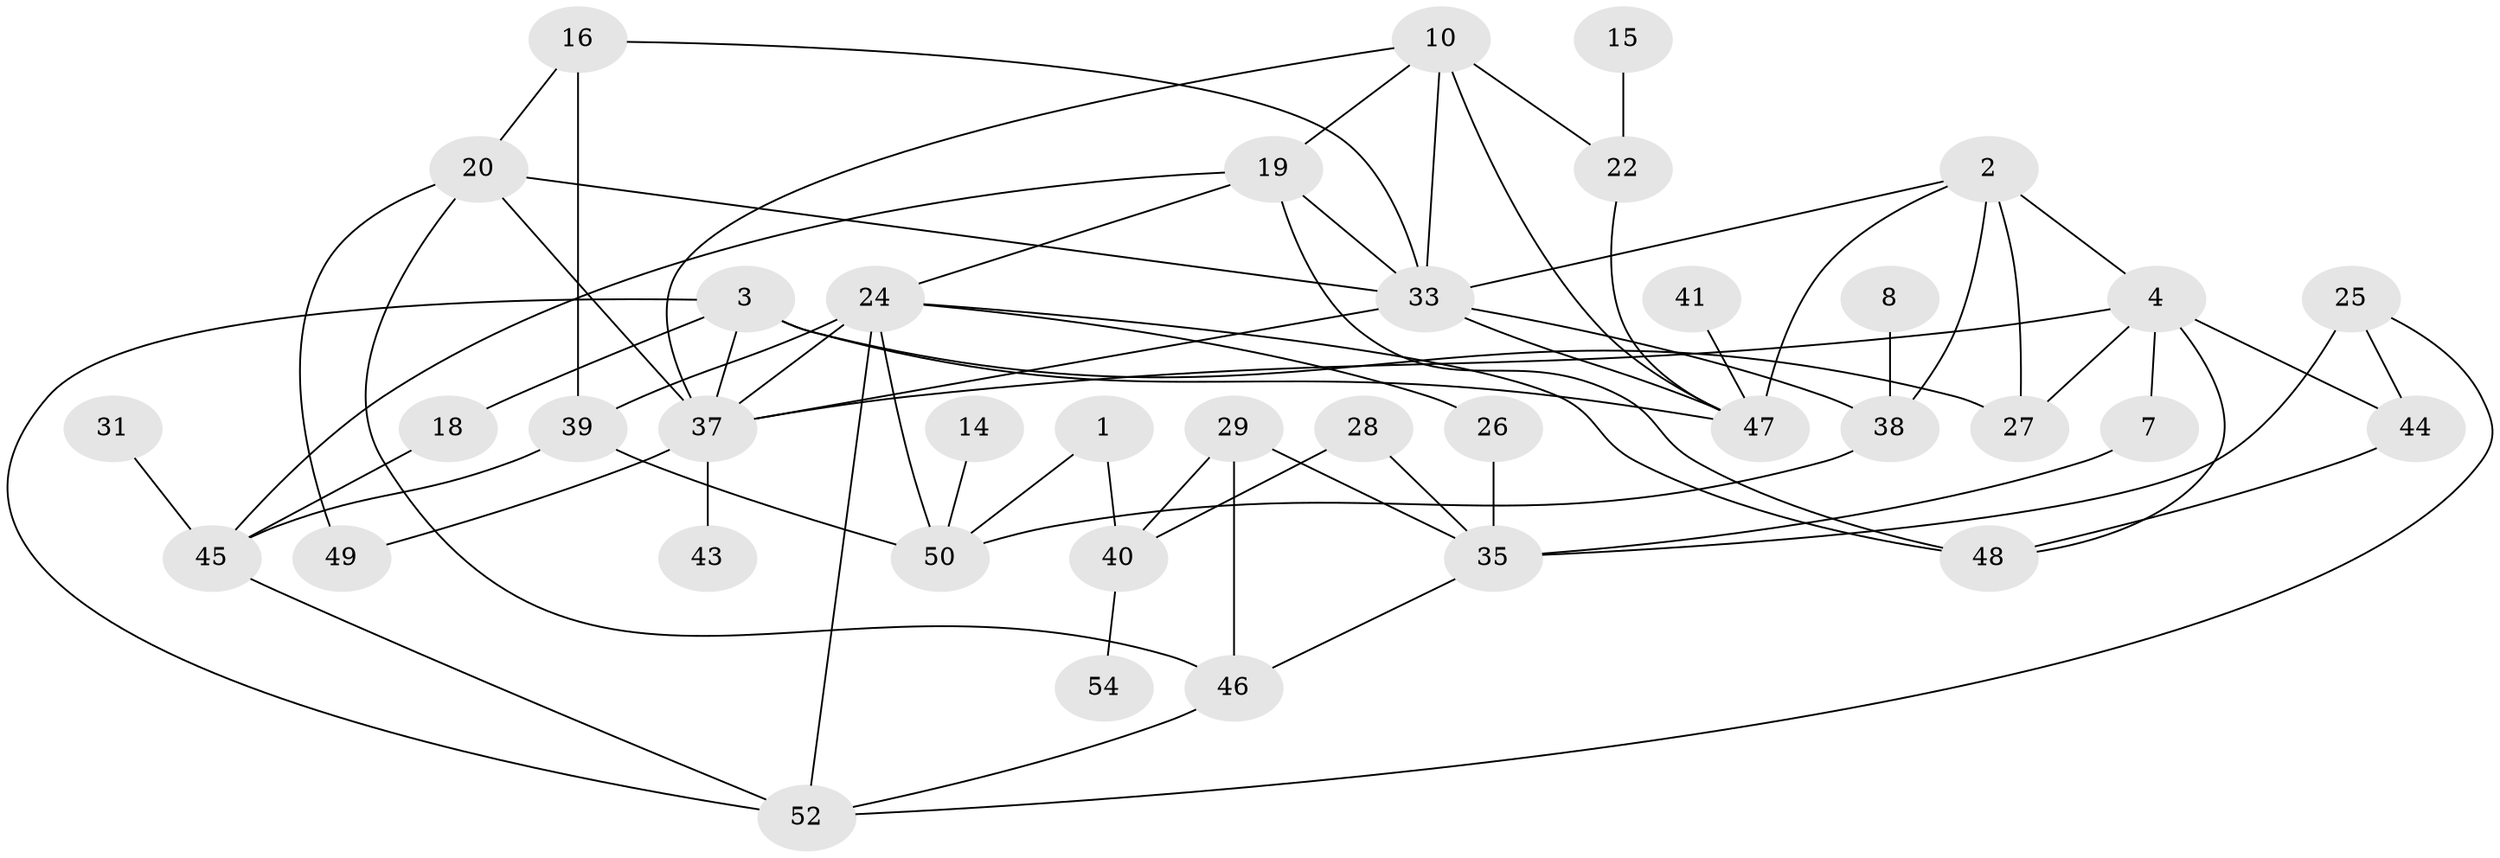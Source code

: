 // original degree distribution, {1: 0.25757575757575757, 4: 0.15151515151515152, 2: 0.22727272727272727, 3: 0.16666666666666666, 5: 0.045454545454545456, 6: 0.045454545454545456, 0: 0.10606060606060606}
// Generated by graph-tools (version 1.1) at 2025/35/03/04/25 23:35:44]
// undirected, 38 vertices, 69 edges
graph export_dot {
  node [color=gray90,style=filled];
  1;
  2;
  3;
  4;
  7;
  8;
  10;
  14;
  15;
  16;
  18;
  19;
  20;
  22;
  24;
  25;
  26;
  27;
  28;
  29;
  31;
  33;
  35;
  37;
  38;
  39;
  40;
  41;
  43;
  44;
  45;
  46;
  47;
  48;
  49;
  50;
  52;
  54;
  1 -- 40 [weight=1.0];
  1 -- 50 [weight=1.0];
  2 -- 4 [weight=1.0];
  2 -- 27 [weight=1.0];
  2 -- 33 [weight=1.0];
  2 -- 38 [weight=1.0];
  2 -- 47 [weight=1.0];
  3 -- 18 [weight=2.0];
  3 -- 27 [weight=1.0];
  3 -- 37 [weight=1.0];
  3 -- 47 [weight=1.0];
  3 -- 52 [weight=1.0];
  4 -- 7 [weight=1.0];
  4 -- 27 [weight=1.0];
  4 -- 37 [weight=1.0];
  4 -- 44 [weight=1.0];
  4 -- 48 [weight=1.0];
  7 -- 35 [weight=1.0];
  8 -- 38 [weight=1.0];
  10 -- 19 [weight=1.0];
  10 -- 22 [weight=1.0];
  10 -- 33 [weight=1.0];
  10 -- 37 [weight=1.0];
  10 -- 47 [weight=1.0];
  14 -- 50 [weight=1.0];
  15 -- 22 [weight=1.0];
  16 -- 20 [weight=1.0];
  16 -- 33 [weight=1.0];
  16 -- 39 [weight=1.0];
  18 -- 45 [weight=1.0];
  19 -- 24 [weight=1.0];
  19 -- 33 [weight=1.0];
  19 -- 45 [weight=1.0];
  19 -- 48 [weight=1.0];
  20 -- 33 [weight=1.0];
  20 -- 37 [weight=1.0];
  20 -- 46 [weight=1.0];
  20 -- 49 [weight=1.0];
  22 -- 47 [weight=1.0];
  24 -- 26 [weight=1.0];
  24 -- 37 [weight=1.0];
  24 -- 39 [weight=2.0];
  24 -- 48 [weight=1.0];
  24 -- 50 [weight=1.0];
  24 -- 52 [weight=1.0];
  25 -- 35 [weight=2.0];
  25 -- 44 [weight=1.0];
  25 -- 52 [weight=1.0];
  26 -- 35 [weight=1.0];
  28 -- 35 [weight=1.0];
  28 -- 40 [weight=1.0];
  29 -- 35 [weight=1.0];
  29 -- 40 [weight=1.0];
  29 -- 46 [weight=1.0];
  31 -- 45 [weight=1.0];
  33 -- 37 [weight=1.0];
  33 -- 38 [weight=1.0];
  33 -- 47 [weight=2.0];
  35 -- 46 [weight=1.0];
  37 -- 43 [weight=1.0];
  37 -- 49 [weight=1.0];
  38 -- 50 [weight=1.0];
  39 -- 45 [weight=2.0];
  39 -- 50 [weight=2.0];
  40 -- 54 [weight=1.0];
  41 -- 47 [weight=1.0];
  44 -- 48 [weight=1.0];
  45 -- 52 [weight=1.0];
  46 -- 52 [weight=1.0];
}
